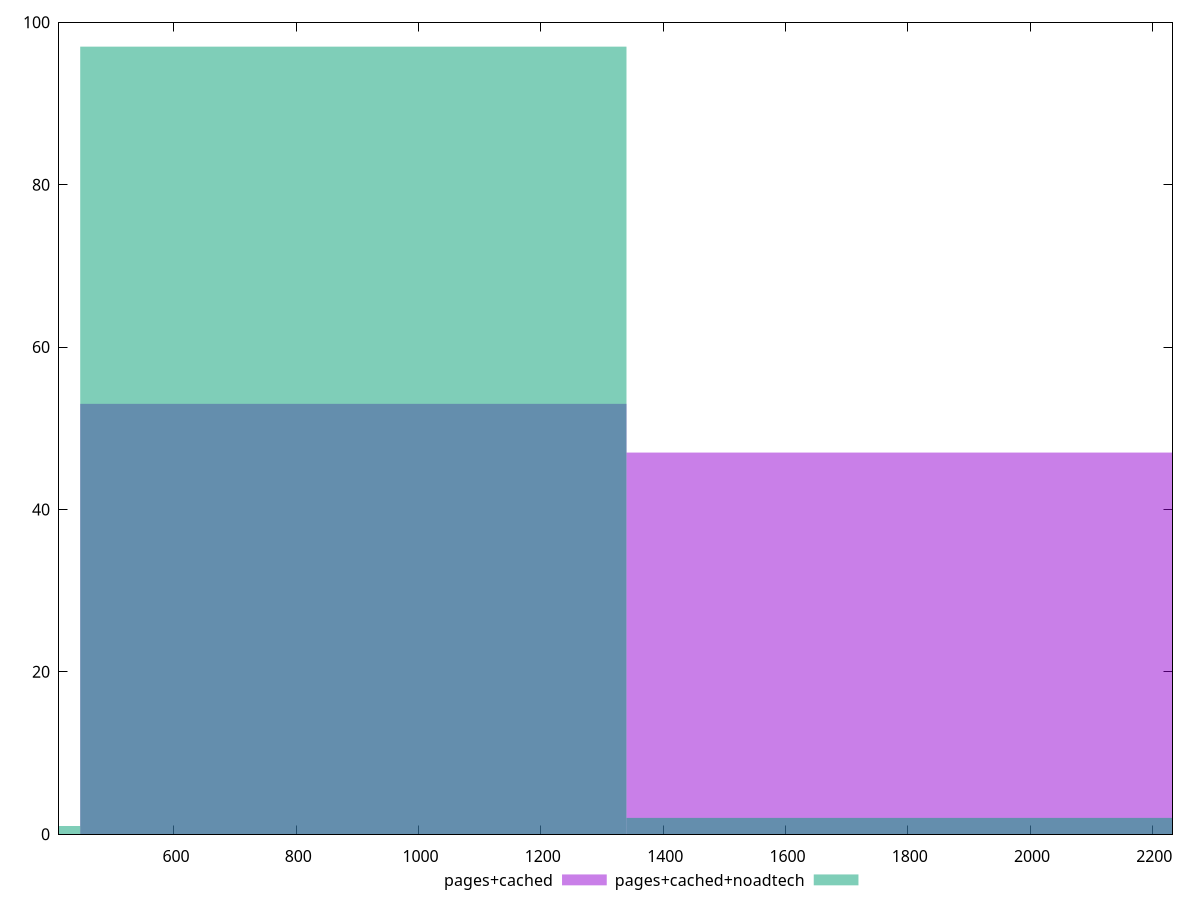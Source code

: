 reset

$pagesCached <<EOF
1786.7421177952165 47
893.3710588976082 53
EOF

$pagesCachedNoadtech <<EOF
893.3710588976082 97
1786.7421177952165 2
0 1
EOF

set key outside below
set boxwidth 893.3710588976082
set xrange [412:2233]
set yrange [0:100]
set trange [0:100]
set style fill transparent solid 0.5 noborder
set terminal svg size 640, 500 enhanced background rgb 'white'
set output "report_00015_2021-02-09T16-11-33.973Z/render-blocking-resources/comparison/histogram/1_vs_2.svg"

plot $pagesCached title "pages+cached" with boxes, \
     $pagesCachedNoadtech title "pages+cached+noadtech" with boxes

reset
